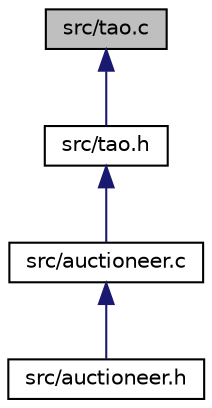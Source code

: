 digraph "src/tao.c"
{
  edge [fontname="Helvetica",fontsize="10",labelfontname="Helvetica",labelfontsize="10"];
  node [fontname="Helvetica",fontsize="10",shape=record];
  Node1 [label="src/tao.c",height=0.2,width=0.4,color="black", fillcolor="grey75", style="filled", fontcolor="black"];
  Node1 -> Node2 [dir="back",color="midnightblue",fontsize="10",style="solid",fontname="Helvetica"];
  Node2 [label="src/tao.h",height=0.2,width=0.4,color="black", fillcolor="white", style="filled",URL="$tao_8h.html"];
  Node2 -> Node3 [dir="back",color="midnightblue",fontsize="10",style="solid",fontname="Helvetica"];
  Node3 [label="src/auctioneer.c",height=0.2,width=0.4,color="black", fillcolor="white", style="filled",URL="$auctioneer_8c.html"];
  Node3 -> Node4 [dir="back",color="midnightblue",fontsize="10",style="solid",fontname="Helvetica"];
  Node4 [label="src/auctioneer.h",height=0.2,width=0.4,color="black", fillcolor="white", style="filled",URL="$auctioneer_8h.html"];
}
